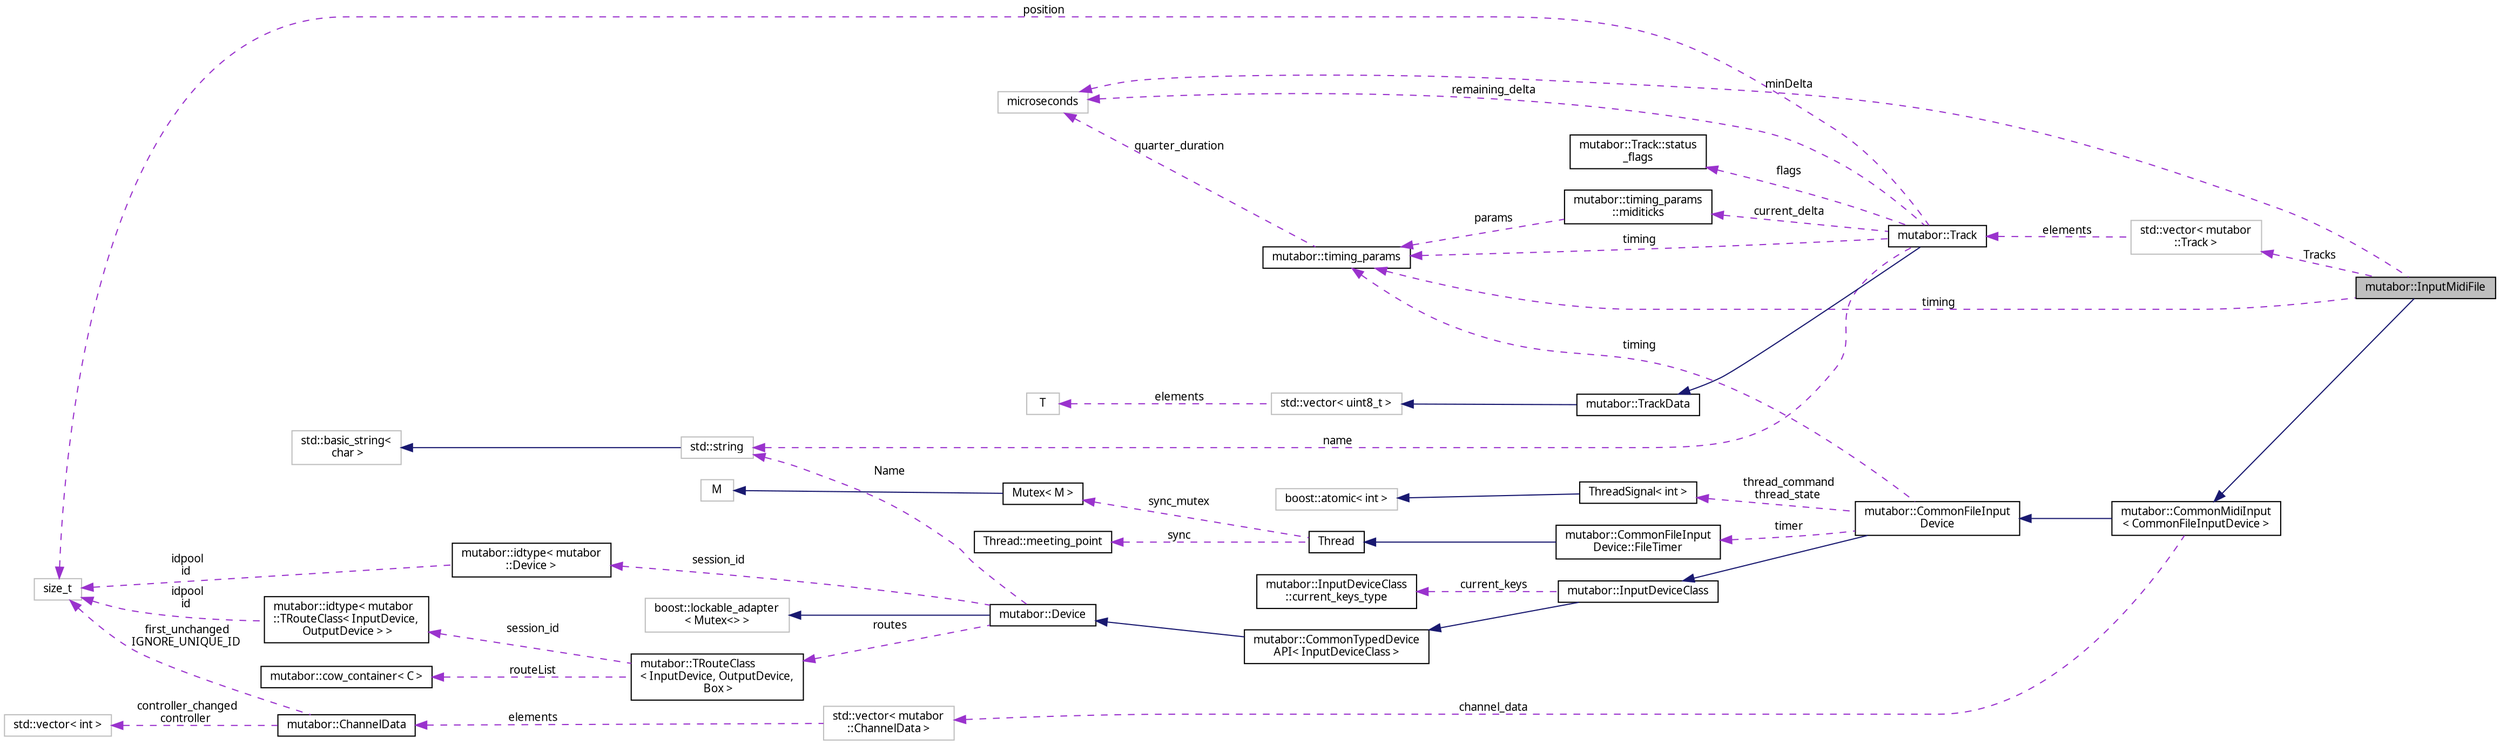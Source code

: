 digraph "mutabor::InputMidiFile"
{
  edge [fontname="Sans",fontsize="10",labelfontname="Sans",labelfontsize="10"];
  node [fontname="Sans",fontsize="10",shape=record];
  rankdir="LR";
  Node8 [label="mutabor::InputMidiFile",height=0.2,width=0.4,color="black", fillcolor="grey75", style="filled", fontcolor="black"];
  Node9 -> Node8 [dir="back",color="midnightblue",fontsize="10",style="solid",fontname="Sans"];
  Node9 [label="mutabor::CommonMidiInput\l\< CommonFileInputDevice \>",height=0.2,width=0.4,color="black", fillcolor="white", style="filled",URL="$dc/d51/classmutabor_1_1CommonMidiInput.html"];
  Node10 -> Node9 [dir="back",color="midnightblue",fontsize="10",style="solid",fontname="Sans"];
  Node10 [label="mutabor::CommonFileInput\lDevice",height=0.2,width=0.4,color="black", fillcolor="white", style="filled",URL="$dd/d3c/classmutabor_1_1CommonFileInputDevice.html"];
  Node11 -> Node10 [dir="back",color="midnightblue",fontsize="10",style="solid",fontname="Sans"];
  Node11 [label="mutabor::InputDeviceClass",height=0.2,width=0.4,color="black", fillcolor="white", style="filled",URL="$d4/d18/classmutabor_1_1InputDeviceClass.html"];
  Node12 -> Node11 [dir="back",color="midnightblue",fontsize="10",style="solid",fontname="Sans"];
  Node12 [label="mutabor::CommonTypedDevice\lAPI\< InputDeviceClass \>",height=0.2,width=0.4,color="black", fillcolor="white", style="filled",URL="$d9/dbf/classmutabor_1_1CommonTypedDeviceAPI.html"];
  Node13 -> Node12 [dir="back",color="midnightblue",fontsize="10",style="solid",fontname="Sans"];
  Node13 [label="mutabor::Device",height=0.2,width=0.4,color="black", fillcolor="white", style="filled",URL="$db/db4/classmutabor_1_1Device.html"];
  Node14 -> Node13 [dir="back",color="midnightblue",fontsize="10",style="solid",fontname="Sans"];
  Node14 [label="boost::lockable_adapter\l\< Mutex\<\> \>",height=0.2,width=0.4,color="grey75", fillcolor="white", style="filled"];
  Node15 -> Node13 [dir="back",color="darkorchid3",fontsize="10",style="dashed",label=" routes" ,fontname="Sans"];
  Node15 [label="mutabor::TRouteClass\l\< InputDevice, OutputDevice,\l Box \>",height=0.2,width=0.4,color="black", fillcolor="white", style="filled",URL="$db/d05/classmutabor_1_1TRouteClass.html"];
  Node16 -> Node15 [dir="back",color="darkorchid3",fontsize="10",style="dashed",label=" routeList" ,fontname="Sans"];
  Node16 [label="mutabor::cow_container\< C \>",height=0.2,width=0.4,color="black", fillcolor="white", style="filled",URL="$df/d40/classmutabor_1_1cow__container.html"];
  Node17 -> Node15 [dir="back",color="darkorchid3",fontsize="10",style="dashed",label=" session_id" ,fontname="Sans"];
  Node17 [label="mutabor::idtype\< mutabor\l::TRouteClass\< InputDevice,\l OutputDevice \> \>",height=0.2,width=0.4,color="black", fillcolor="white", style="filled",URL="$d7/dce/classmutabor_1_1idtype.html"];
  Node18 -> Node17 [dir="back",color="darkorchid3",fontsize="10",style="dashed",label=" idpool\nid" ,fontname="Sans"];
  Node18 [label="size_t",height=0.2,width=0.4,color="grey75", fillcolor="white", style="filled"];
  Node19 -> Node13 [dir="back",color="darkorchid3",fontsize="10",style="dashed",label=" Name" ,fontname="Sans"];
  Node19 [label="std::string",height=0.2,width=0.4,color="grey75", fillcolor="white", style="filled",tooltip="STL class. "];
  Node20 -> Node19 [dir="back",color="midnightblue",fontsize="10",style="solid",fontname="Sans"];
  Node20 [label="std::basic_string\<\l char \>",height=0.2,width=0.4,color="grey75", fillcolor="white", style="filled",tooltip="STL class. "];
  Node21 -> Node13 [dir="back",color="darkorchid3",fontsize="10",style="dashed",label=" session_id" ,fontname="Sans"];
  Node21 [label="mutabor::idtype\< mutabor\l::Device \>",height=0.2,width=0.4,color="black", fillcolor="white", style="filled",URL="$d7/dce/classmutabor_1_1idtype.html"];
  Node18 -> Node21 [dir="back",color="darkorchid3",fontsize="10",style="dashed",label=" idpool\nid" ,fontname="Sans"];
  Node22 -> Node11 [dir="back",color="darkorchid3",fontsize="10",style="dashed",label=" current_keys" ,fontname="Sans"];
  Node22 [label="mutabor::InputDeviceClass\l::current_keys_type",height=0.2,width=0.4,color="black", fillcolor="white", style="filled",URL="$dc/d50/structmutabor_1_1InputDeviceClass_1_1current__keys__type.html"];
  Node23 -> Node10 [dir="back",color="darkorchid3",fontsize="10",style="dashed",label=" timer" ,fontname="Sans"];
  Node23 [label="mutabor::CommonFileInput\lDevice::FileTimer",height=0.2,width=0.4,color="black", fillcolor="white", style="filled",URL="$d5/db9/classmutabor_1_1CommonFileInputDevice_1_1FileTimer.html"];
  Node24 -> Node23 [dir="back",color="midnightblue",fontsize="10",style="solid",fontname="Sans"];
  Node24 [label="Thread",height=0.2,width=0.4,color="black", fillcolor="white", style="filled",URL="$d0/d51/classThread.html"];
  Node25 -> Node24 [dir="back",color="darkorchid3",fontsize="10",style="dashed",label=" sync_mutex" ,fontname="Sans"];
  Node25 [label="Mutex\< M \>",height=0.2,width=0.4,color="black", fillcolor="white", style="filled",URL="$dd/db9/classMutex.html"];
  Node26 -> Node25 [dir="back",color="midnightblue",fontsize="10",style="solid",fontname="Sans"];
  Node26 [label="M",height=0.2,width=0.4,color="grey75", fillcolor="white", style="filled"];
  Node27 -> Node24 [dir="back",color="darkorchid3",fontsize="10",style="dashed",label=" sync" ,fontname="Sans"];
  Node27 [label="Thread::meeting_point",height=0.2,width=0.4,color="black", fillcolor="white", style="filled",URL="$dd/da9/classThread_1_1meeting__point.html"];
  Node28 -> Node10 [dir="back",color="darkorchid3",fontsize="10",style="dashed",label=" timing" ,fontname="Sans"];
  Node28 [label="mutabor::timing_params",height=0.2,width=0.4,color="black", fillcolor="white", style="filled",URL="$d9/de0/classmutabor_1_1timing__params.html",tooltip="A class for managing time calculations. "];
  Node29 -> Node28 [dir="back",color="darkorchid3",fontsize="10",style="dashed",label=" quarter_duration" ,fontname="Sans"];
  Node29 [label="microseconds",height=0.2,width=0.4,color="grey75", fillcolor="white", style="filled"];
  Node30 -> Node10 [dir="back",color="darkorchid3",fontsize="10",style="dashed",label=" thread_command\nthread_state" ,fontname="Sans"];
  Node30 [label="ThreadSignal\< int \>",height=0.2,width=0.4,color="black", fillcolor="white", style="filled",URL="$de/d5e/classThreadSignal.html"];
  Node31 -> Node30 [dir="back",color="midnightblue",fontsize="10",style="solid",fontname="Sans"];
  Node31 [label="boost::atomic\< int  \>",height=0.2,width=0.4,color="grey75", fillcolor="white", style="filled"];
  Node32 -> Node9 [dir="back",color="darkorchid3",fontsize="10",style="dashed",label=" channel_data" ,fontname="Sans"];
  Node32 [label="std::vector\< mutabor\l::ChannelData \>",height=0.2,width=0.4,color="grey75", fillcolor="white", style="filled"];
  Node33 -> Node32 [dir="back",color="darkorchid3",fontsize="10",style="dashed",label=" elements" ,fontname="Sans"];
  Node33 [label="mutabor::ChannelData",height=0.2,width=0.4,color="black", fillcolor="white", style="filled",URL="$d4/d4a/classmutabor_1_1ChannelData.html"];
  Node34 -> Node33 [dir="back",color="darkorchid3",fontsize="10",style="dashed",label=" controller_changed\ncontroller" ,fontname="Sans"];
  Node34 [label="std::vector\< int \>",height=0.2,width=0.4,color="grey75", fillcolor="white", style="filled"];
  Node18 -> Node33 [dir="back",color="darkorchid3",fontsize="10",style="dashed",label=" first_unchanged\nIGNORE_UNIQUE_ID" ,fontname="Sans"];
  Node28 -> Node8 [dir="back",color="darkorchid3",fontsize="10",style="dashed",label=" timing" ,fontname="Sans"];
  Node35 -> Node8 [dir="back",color="darkorchid3",fontsize="10",style="dashed",label=" Tracks" ,fontname="Sans"];
  Node35 [label="std::vector\< mutabor\l::Track \>",height=0.2,width=0.4,color="grey75", fillcolor="white", style="filled"];
  Node36 -> Node35 [dir="back",color="darkorchid3",fontsize="10",style="dashed",label=" elements" ,fontname="Sans"];
  Node36 [label="mutabor::Track",height=0.2,width=0.4,color="black", fillcolor="white", style="filled",URL="$dd/dbe/classmutabor_1_1Track.html"];
  Node37 -> Node36 [dir="back",color="midnightblue",fontsize="10",style="solid",fontname="Sans"];
  Node37 [label="mutabor::TrackData",height=0.2,width=0.4,color="black", fillcolor="white", style="filled",URL="$d2/dec/classmutabor_1_1TrackData.html"];
  Node38 -> Node37 [dir="back",color="midnightblue",fontsize="10",style="solid",fontname="Sans"];
  Node38 [label="std::vector\< uint8_t \>",height=0.2,width=0.4,color="grey75", fillcolor="white", style="filled",tooltip="STL class. "];
  Node39 -> Node38 [dir="back",color="darkorchid3",fontsize="10",style="dashed",label=" elements" ,fontname="Sans"];
  Node39 [label="T",height=0.2,width=0.4,color="grey75", fillcolor="white", style="filled"];
  Node40 -> Node36 [dir="back",color="darkorchid3",fontsize="10",style="dashed",label=" flags" ,fontname="Sans"];
  Node40 [label="mutabor::Track::status\l_flags",height=0.2,width=0.4,color="black", fillcolor="white", style="filled",URL="$db/d57/structmutabor_1_1Track_1_1status__flags.html"];
  Node28 -> Node36 [dir="back",color="darkorchid3",fontsize="10",style="dashed",label=" timing" ,fontname="Sans"];
  Node19 -> Node36 [dir="back",color="darkorchid3",fontsize="10",style="dashed",label=" name" ,fontname="Sans"];
  Node29 -> Node36 [dir="back",color="darkorchid3",fontsize="10",style="dashed",label=" remaining_delta" ,fontname="Sans"];
  Node18 -> Node36 [dir="back",color="darkorchid3",fontsize="10",style="dashed",label=" position" ,fontname="Sans"];
  Node41 -> Node36 [dir="back",color="darkorchid3",fontsize="10",style="dashed",label=" current_delta" ,fontname="Sans"];
  Node41 [label="mutabor::timing_params\l::miditicks",height=0.2,width=0.4,color="black", fillcolor="white", style="filled",URL="$db/de1/classmutabor_1_1timing__params_1_1miditicks.html"];
  Node28 -> Node41 [dir="back",color="darkorchid3",fontsize="10",style="dashed",label=" params" ,fontname="Sans"];
  Node29 -> Node8 [dir="back",color="darkorchid3",fontsize="10",style="dashed",label=" minDelta" ,fontname="Sans"];
}
